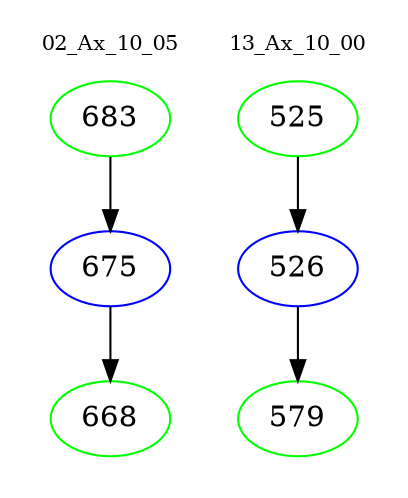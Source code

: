 digraph{
subgraph cluster_0 {
color = white
label = "02_Ax_10_05";
fontsize=10;
T0_683 [label="683", color="green"]
T0_683 -> T0_675 [color="black"]
T0_675 [label="675", color="blue"]
T0_675 -> T0_668 [color="black"]
T0_668 [label="668", color="green"]
}
subgraph cluster_1 {
color = white
label = "13_Ax_10_00";
fontsize=10;
T1_525 [label="525", color="green"]
T1_525 -> T1_526 [color="black"]
T1_526 [label="526", color="blue"]
T1_526 -> T1_579 [color="black"]
T1_579 [label="579", color="green"]
}
}
